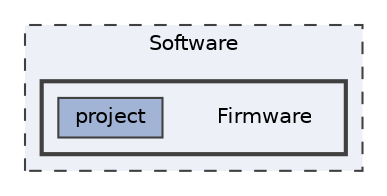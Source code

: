digraph "Software/Firmware"
{
 // LATEX_PDF_SIZE
  bgcolor="transparent";
  edge [fontname=Helvetica,fontsize=10,labelfontname=Helvetica,labelfontsize=10];
  node [fontname=Helvetica,fontsize=10,shape=box,height=0.2,width=0.4];
  compound=true
  subgraph clusterdir_4e9c05acfa2c3671b8618fcb95d57d96 {
    graph [ bgcolor="#edf0f7", pencolor="grey25", label="Software", fontname=Helvetica,fontsize=10 style="filled,dashed", URL="dir_4e9c05acfa2c3671b8618fcb95d57d96.html",tooltip=""]
  subgraph clusterdir_a0d0cfd3eed1b74f03698919d30d8fc6 {
    graph [ bgcolor="#edf0f7", pencolor="grey25", label="", fontname=Helvetica,fontsize=10 style="filled,bold", URL="dir_a0d0cfd3eed1b74f03698919d30d8fc6.html",tooltip=""]
    dir_a0d0cfd3eed1b74f03698919d30d8fc6 [shape=plaintext, label="Firmware"];
  dir_0f05551bec2e356b5b4633bda4b6fd8d [label="project", fillcolor="#a2b4d6", color="grey25", style="filled", URL="dir_0f05551bec2e356b5b4633bda4b6fd8d.html",tooltip=""];
  }
  }
}
